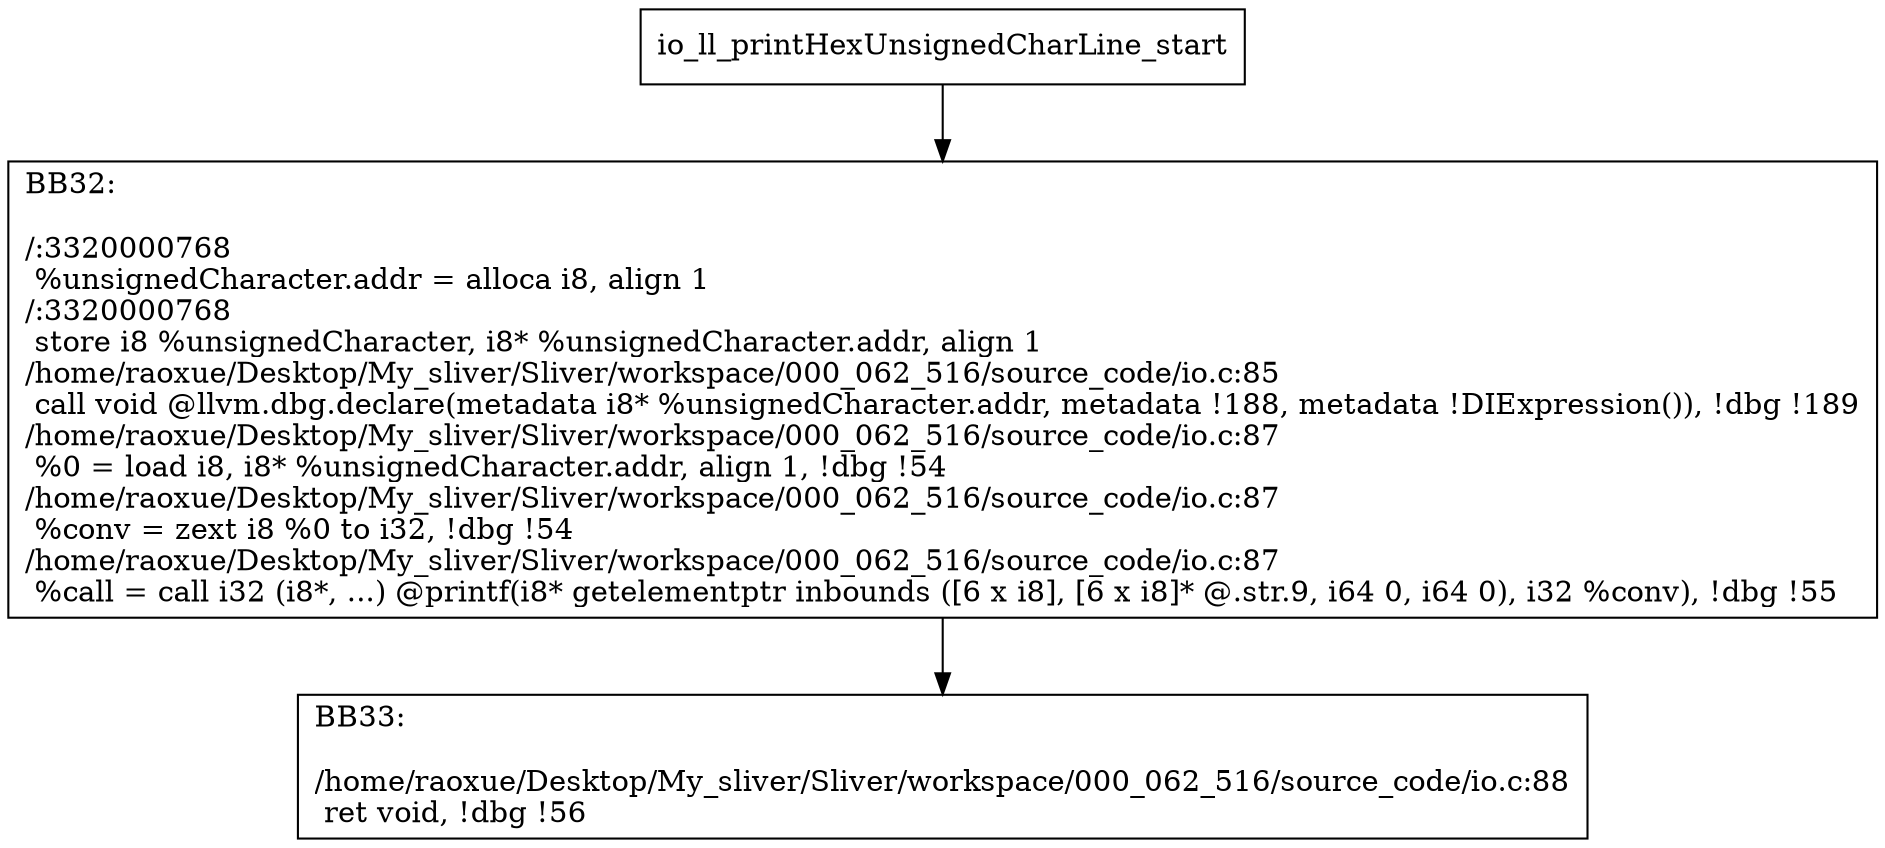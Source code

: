 digraph "CFG for'io_ll_printHexUnsignedCharLine' function" {
	BBio_ll_printHexUnsignedCharLine_start[shape=record,label="{io_ll_printHexUnsignedCharLine_start}"];
	BBio_ll_printHexUnsignedCharLine_start-> io_ll_printHexUnsignedCharLineBB32;
	io_ll_printHexUnsignedCharLineBB32 [shape=record, label="{BB32:\l\l/:3320000768\l
  %unsignedCharacter.addr = alloca i8, align 1\l
/:3320000768\l
  store i8 %unsignedCharacter, i8* %unsignedCharacter.addr, align 1\l
/home/raoxue/Desktop/My_sliver/Sliver/workspace/000_062_516/source_code/io.c:85\l
  call void @llvm.dbg.declare(metadata i8* %unsignedCharacter.addr, metadata !188, metadata !DIExpression()), !dbg !189\l
/home/raoxue/Desktop/My_sliver/Sliver/workspace/000_062_516/source_code/io.c:87\l
  %0 = load i8, i8* %unsignedCharacter.addr, align 1, !dbg !54\l
/home/raoxue/Desktop/My_sliver/Sliver/workspace/000_062_516/source_code/io.c:87\l
  %conv = zext i8 %0 to i32, !dbg !54\l
/home/raoxue/Desktop/My_sliver/Sliver/workspace/000_062_516/source_code/io.c:87\l
  %call = call i32 (i8*, ...) @printf(i8* getelementptr inbounds ([6 x i8], [6 x i8]* @.str.9, i64 0, i64 0), i32 %conv), !dbg !55\l
}"];
	io_ll_printHexUnsignedCharLineBB32-> io_ll_printHexUnsignedCharLineBB33;
	io_ll_printHexUnsignedCharLineBB33 [shape=record, label="{BB33:\l\l/home/raoxue/Desktop/My_sliver/Sliver/workspace/000_062_516/source_code/io.c:88\l
  ret void, !dbg !56\l
}"];
}
